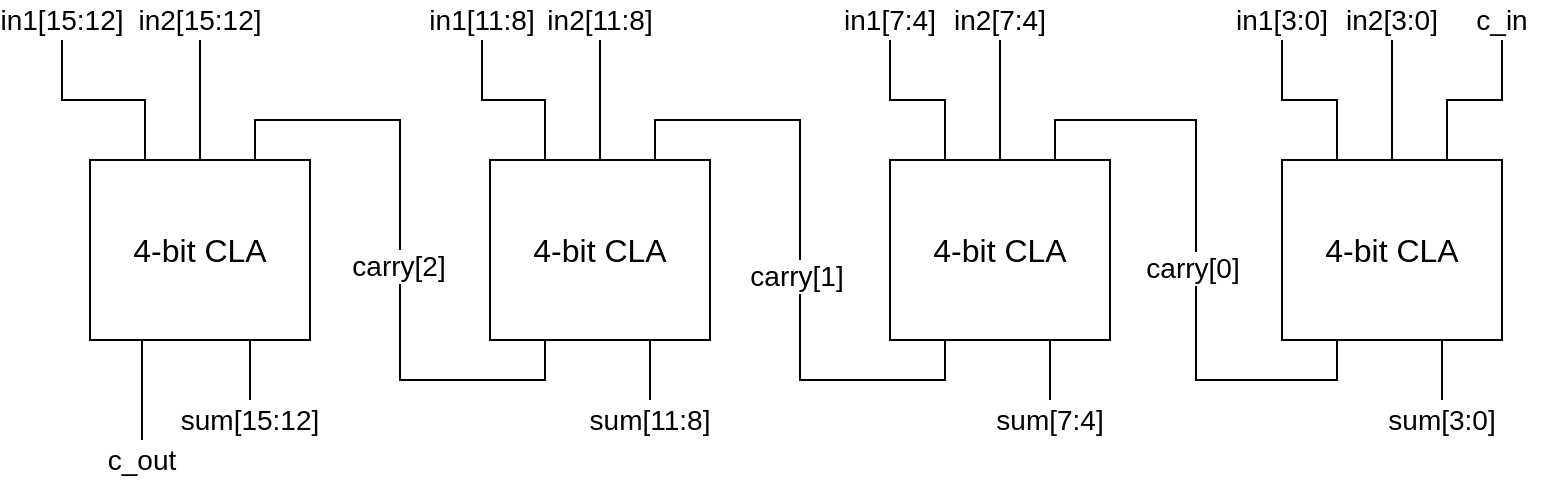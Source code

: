 <mxfile version="14.9.9" type="device"><diagram id="gCWSux6eaeLPlBcqIdGf" name="Page-1"><mxGraphModel dx="967" dy="448" grid="1" gridSize="10" guides="1" tooltips="1" connect="1" arrows="1" fold="1" page="1" pageScale="1" pageWidth="1500" pageHeight="1200" math="0" shadow="0"><root><mxCell id="0"/><mxCell id="1" parent="0"/><mxCell id="M7TM72JXwEb-aDBA1u_I-202" style="edgeStyle=orthogonalEdgeStyle;rounded=0;jumpStyle=arc;orthogonalLoop=1;jettySize=auto;html=1;exitX=0.75;exitY=1;exitDx=0;exitDy=0;entryX=0.5;entryY=0;entryDx=0;entryDy=0;endArrow=none;endFill=0;" edge="1" parent="1" source="M7TM72JXwEb-aDBA1u_I-178" target="M7TM72JXwEb-aDBA1u_I-201"><mxGeometry relative="1" as="geometry"/></mxCell><mxCell id="M7TM72JXwEb-aDBA1u_I-235" style="edgeStyle=orthogonalEdgeStyle;rounded=0;jumpStyle=arc;orthogonalLoop=1;jettySize=auto;html=1;exitX=0.25;exitY=1;exitDx=0;exitDy=0;entryX=0.75;entryY=0;entryDx=0;entryDy=0;endArrow=none;endFill=0;" edge="1" parent="1" source="M7TM72JXwEb-aDBA1u_I-178" target="M7TM72JXwEb-aDBA1u_I-206"><mxGeometry relative="1" as="geometry"/></mxCell><mxCell id="M7TM72JXwEb-aDBA1u_I-241" value="carry[0]" style="edgeLabel;html=1;align=center;verticalAlign=middle;resizable=0;points=[];fontSize=14;" vertex="1" connectable="0" parent="M7TM72JXwEb-aDBA1u_I-235"><mxGeometry x="-0.054" y="2" relative="1" as="geometry"><mxPoint as="offset"/></mxGeometry></mxCell><mxCell id="M7TM72JXwEb-aDBA1u_I-178" value="&lt;font style=&quot;font-size: 16px&quot;&gt;4-bit CLA&lt;/font&gt;" style="rounded=0;whiteSpace=wrap;html=1;" vertex="1" parent="1"><mxGeometry x="1010" y="120" width="110" height="90" as="geometry"/></mxCell><mxCell id="M7TM72JXwEb-aDBA1u_I-186" style="edgeStyle=orthogonalEdgeStyle;rounded=0;jumpStyle=arc;orthogonalLoop=1;jettySize=auto;html=1;exitX=0.5;exitY=1;exitDx=0;exitDy=0;entryX=0.25;entryY=0;entryDx=0;entryDy=0;endArrow=none;endFill=0;" edge="1" parent="1" source="M7TM72JXwEb-aDBA1u_I-182" target="M7TM72JXwEb-aDBA1u_I-178"><mxGeometry relative="1" as="geometry"/></mxCell><mxCell id="M7TM72JXwEb-aDBA1u_I-182" value="&lt;font style=&quot;font-size: 14px&quot;&gt;in1[3:0]&lt;/font&gt;" style="text;html=1;strokeColor=none;fillColor=none;align=center;verticalAlign=middle;whiteSpace=wrap;rounded=0;" vertex="1" parent="1"><mxGeometry x="990" y="40" width="40" height="20" as="geometry"/></mxCell><mxCell id="M7TM72JXwEb-aDBA1u_I-187" style="edgeStyle=orthogonalEdgeStyle;rounded=0;jumpStyle=arc;orthogonalLoop=1;jettySize=auto;html=1;exitX=0.5;exitY=1;exitDx=0;exitDy=0;entryX=0.5;entryY=0;entryDx=0;entryDy=0;endArrow=none;endFill=0;" edge="1" parent="1" source="M7TM72JXwEb-aDBA1u_I-183" target="M7TM72JXwEb-aDBA1u_I-178"><mxGeometry relative="1" as="geometry"/></mxCell><mxCell id="M7TM72JXwEb-aDBA1u_I-183" value="&lt;font style=&quot;font-size: 14px&quot;&gt;in2[3:0]&lt;/font&gt;" style="text;html=1;strokeColor=none;fillColor=none;align=center;verticalAlign=middle;whiteSpace=wrap;rounded=0;" vertex="1" parent="1"><mxGeometry x="1045" y="40" width="40" height="20" as="geometry"/></mxCell><mxCell id="M7TM72JXwEb-aDBA1u_I-189" style="edgeStyle=orthogonalEdgeStyle;rounded=0;jumpStyle=arc;orthogonalLoop=1;jettySize=auto;html=1;exitX=0.5;exitY=1;exitDx=0;exitDy=0;entryX=0.75;entryY=0;entryDx=0;entryDy=0;endArrow=none;endFill=0;" edge="1" parent="1" source="M7TM72JXwEb-aDBA1u_I-188" target="M7TM72JXwEb-aDBA1u_I-178"><mxGeometry relative="1" as="geometry"/></mxCell><mxCell id="M7TM72JXwEb-aDBA1u_I-188" value="&lt;font style=&quot;font-size: 14px&quot;&gt;c_in&lt;/font&gt;" style="text;html=1;strokeColor=none;fillColor=none;align=center;verticalAlign=middle;whiteSpace=wrap;rounded=0;" vertex="1" parent="1"><mxGeometry x="1100" y="40" width="40" height="20" as="geometry"/></mxCell><mxCell id="M7TM72JXwEb-aDBA1u_I-201" value="sum[3:0]" style="text;html=1;strokeColor=none;fillColor=none;align=center;verticalAlign=middle;whiteSpace=wrap;rounded=0;fontSize=14;" vertex="1" parent="1"><mxGeometry x="1070" y="240" width="40" height="20" as="geometry"/></mxCell><mxCell id="M7TM72JXwEb-aDBA1u_I-205" style="edgeStyle=orthogonalEdgeStyle;rounded=0;jumpStyle=arc;orthogonalLoop=1;jettySize=auto;html=1;exitX=0.75;exitY=1;exitDx=0;exitDy=0;entryX=0.5;entryY=0;entryDx=0;entryDy=0;endArrow=none;endFill=0;" edge="1" parent="1" source="M7TM72JXwEb-aDBA1u_I-206" target="M7TM72JXwEb-aDBA1u_I-213"><mxGeometry relative="1" as="geometry"/></mxCell><mxCell id="M7TM72JXwEb-aDBA1u_I-236" style="edgeStyle=orthogonalEdgeStyle;rounded=0;jumpStyle=arc;orthogonalLoop=1;jettySize=auto;html=1;exitX=0.25;exitY=1;exitDx=0;exitDy=0;entryX=0.75;entryY=0;entryDx=0;entryDy=0;endArrow=none;endFill=0;" edge="1" parent="1" source="M7TM72JXwEb-aDBA1u_I-206" target="M7TM72JXwEb-aDBA1u_I-216"><mxGeometry relative="1" as="geometry"/></mxCell><mxCell id="M7TM72JXwEb-aDBA1u_I-242" value="carry[1]" style="edgeLabel;html=1;align=center;verticalAlign=middle;resizable=0;points=[];fontSize=14;" vertex="1" connectable="0" parent="M7TM72JXwEb-aDBA1u_I-236"><mxGeometry x="-0.08" y="2" relative="1" as="geometry"><mxPoint as="offset"/></mxGeometry></mxCell><mxCell id="M7TM72JXwEb-aDBA1u_I-206" value="&lt;font style=&quot;font-size: 16px&quot;&gt;4-bit CLA&lt;/font&gt;" style="rounded=0;whiteSpace=wrap;html=1;" vertex="1" parent="1"><mxGeometry x="814" y="120" width="110" height="90" as="geometry"/></mxCell><mxCell id="M7TM72JXwEb-aDBA1u_I-207" style="edgeStyle=orthogonalEdgeStyle;rounded=0;jumpStyle=arc;orthogonalLoop=1;jettySize=auto;html=1;exitX=0.5;exitY=1;exitDx=0;exitDy=0;entryX=0.25;entryY=0;entryDx=0;entryDy=0;endArrow=none;endFill=0;" edge="1" parent="1" source="M7TM72JXwEb-aDBA1u_I-208" target="M7TM72JXwEb-aDBA1u_I-206"><mxGeometry relative="1" as="geometry"/></mxCell><mxCell id="M7TM72JXwEb-aDBA1u_I-208" value="&lt;font style=&quot;font-size: 14px&quot;&gt;in1[7:4]&lt;/font&gt;" style="text;html=1;strokeColor=none;fillColor=none;align=center;verticalAlign=middle;whiteSpace=wrap;rounded=0;" vertex="1" parent="1"><mxGeometry x="794" y="40" width="40" height="20" as="geometry"/></mxCell><mxCell id="M7TM72JXwEb-aDBA1u_I-209" style="edgeStyle=orthogonalEdgeStyle;rounded=0;jumpStyle=arc;orthogonalLoop=1;jettySize=auto;html=1;exitX=0.5;exitY=1;exitDx=0;exitDy=0;entryX=0.5;entryY=0;entryDx=0;entryDy=0;endArrow=none;endFill=0;" edge="1" parent="1" source="M7TM72JXwEb-aDBA1u_I-210" target="M7TM72JXwEb-aDBA1u_I-206"><mxGeometry relative="1" as="geometry"/></mxCell><mxCell id="M7TM72JXwEb-aDBA1u_I-210" value="&lt;font style=&quot;font-size: 14px&quot;&gt;in2[7:4]&lt;/font&gt;" style="text;html=1;strokeColor=none;fillColor=none;align=center;verticalAlign=middle;whiteSpace=wrap;rounded=0;" vertex="1" parent="1"><mxGeometry x="849" y="40" width="40" height="20" as="geometry"/></mxCell><mxCell id="M7TM72JXwEb-aDBA1u_I-213" value="sum[7:4]" style="text;html=1;strokeColor=none;fillColor=none;align=center;verticalAlign=middle;whiteSpace=wrap;rounded=0;fontSize=14;" vertex="1" parent="1"><mxGeometry x="874" y="240" width="40" height="20" as="geometry"/></mxCell><mxCell id="M7TM72JXwEb-aDBA1u_I-215" style="edgeStyle=orthogonalEdgeStyle;rounded=0;jumpStyle=arc;orthogonalLoop=1;jettySize=auto;html=1;exitX=0.75;exitY=1;exitDx=0;exitDy=0;entryX=0.5;entryY=0;entryDx=0;entryDy=0;endArrow=none;endFill=0;" edge="1" parent="1" source="M7TM72JXwEb-aDBA1u_I-216" target="M7TM72JXwEb-aDBA1u_I-223"><mxGeometry relative="1" as="geometry"/></mxCell><mxCell id="M7TM72JXwEb-aDBA1u_I-234" style="edgeStyle=orthogonalEdgeStyle;rounded=0;jumpStyle=arc;orthogonalLoop=1;jettySize=auto;html=1;exitX=0.25;exitY=1;exitDx=0;exitDy=0;entryX=0.75;entryY=0;entryDx=0;entryDy=0;endArrow=none;endFill=0;" edge="1" parent="1" source="M7TM72JXwEb-aDBA1u_I-216" target="M7TM72JXwEb-aDBA1u_I-226"><mxGeometry relative="1" as="geometry"/></mxCell><mxCell id="M7TM72JXwEb-aDBA1u_I-243" value="carry[2]" style="edgeLabel;html=1;align=center;verticalAlign=middle;resizable=0;points=[];fontSize=14;" vertex="1" connectable="0" parent="M7TM72JXwEb-aDBA1u_I-234"><mxGeometry x="-0.049" y="1" relative="1" as="geometry"><mxPoint as="offset"/></mxGeometry></mxCell><mxCell id="M7TM72JXwEb-aDBA1u_I-216" value="&lt;font style=&quot;font-size: 16px&quot;&gt;4-bit CLA&lt;/font&gt;" style="rounded=0;whiteSpace=wrap;html=1;" vertex="1" parent="1"><mxGeometry x="614" y="120" width="110" height="90" as="geometry"/></mxCell><mxCell id="M7TM72JXwEb-aDBA1u_I-217" style="edgeStyle=orthogonalEdgeStyle;rounded=0;jumpStyle=arc;orthogonalLoop=1;jettySize=auto;html=1;exitX=0.5;exitY=1;exitDx=0;exitDy=0;entryX=0.25;entryY=0;entryDx=0;entryDy=0;endArrow=none;endFill=0;" edge="1" parent="1" source="M7TM72JXwEb-aDBA1u_I-218" target="M7TM72JXwEb-aDBA1u_I-216"><mxGeometry relative="1" as="geometry"/></mxCell><mxCell id="M7TM72JXwEb-aDBA1u_I-218" value="&lt;font style=&quot;font-size: 14px&quot;&gt;in1[11:8]&lt;/font&gt;" style="text;html=1;strokeColor=none;fillColor=none;align=center;verticalAlign=middle;whiteSpace=wrap;rounded=0;" vertex="1" parent="1"><mxGeometry x="590" y="40" width="40" height="20" as="geometry"/></mxCell><mxCell id="M7TM72JXwEb-aDBA1u_I-219" style="edgeStyle=orthogonalEdgeStyle;rounded=0;jumpStyle=arc;orthogonalLoop=1;jettySize=auto;html=1;exitX=0.5;exitY=1;exitDx=0;exitDy=0;entryX=0.5;entryY=0;entryDx=0;entryDy=0;endArrow=none;endFill=0;" edge="1" parent="1" source="M7TM72JXwEb-aDBA1u_I-220" target="M7TM72JXwEb-aDBA1u_I-216"><mxGeometry relative="1" as="geometry"/></mxCell><mxCell id="M7TM72JXwEb-aDBA1u_I-220" value="&lt;font style=&quot;font-size: 14px&quot;&gt;in2[11:8]&lt;/font&gt;" style="text;html=1;strokeColor=none;fillColor=none;align=center;verticalAlign=middle;whiteSpace=wrap;rounded=0;" vertex="1" parent="1"><mxGeometry x="649" y="40" width="40" height="20" as="geometry"/></mxCell><mxCell id="M7TM72JXwEb-aDBA1u_I-223" value="sum[11:8]" style="text;html=1;strokeColor=none;fillColor=none;align=center;verticalAlign=middle;whiteSpace=wrap;rounded=0;fontSize=14;" vertex="1" parent="1"><mxGeometry x="674" y="240" width="40" height="20" as="geometry"/></mxCell><mxCell id="M7TM72JXwEb-aDBA1u_I-225" style="edgeStyle=orthogonalEdgeStyle;rounded=0;jumpStyle=arc;orthogonalLoop=1;jettySize=auto;html=1;exitX=0.75;exitY=1;exitDx=0;exitDy=0;entryX=0.5;entryY=0;entryDx=0;entryDy=0;endArrow=none;endFill=0;" edge="1" parent="1" source="M7TM72JXwEb-aDBA1u_I-226" target="M7TM72JXwEb-aDBA1u_I-233"><mxGeometry relative="1" as="geometry"/></mxCell><mxCell id="M7TM72JXwEb-aDBA1u_I-240" style="edgeStyle=orthogonalEdgeStyle;rounded=0;jumpStyle=arc;orthogonalLoop=1;jettySize=auto;html=1;exitX=0.25;exitY=1;exitDx=0;exitDy=0;entryX=0.5;entryY=0;entryDx=0;entryDy=0;fontSize=14;endArrow=none;endFill=0;" edge="1" parent="1" source="M7TM72JXwEb-aDBA1u_I-226" target="M7TM72JXwEb-aDBA1u_I-238"><mxGeometry relative="1" as="geometry"><Array as="points"><mxPoint x="440" y="210"/></Array></mxGeometry></mxCell><mxCell id="M7TM72JXwEb-aDBA1u_I-226" value="&lt;font style=&quot;font-size: 16px&quot;&gt;4-bit CLA&lt;/font&gt;" style="rounded=0;whiteSpace=wrap;html=1;" vertex="1" parent="1"><mxGeometry x="414" y="120" width="110" height="90" as="geometry"/></mxCell><mxCell id="M7TM72JXwEb-aDBA1u_I-227" style="edgeStyle=orthogonalEdgeStyle;rounded=0;jumpStyle=arc;orthogonalLoop=1;jettySize=auto;html=1;exitX=0.5;exitY=1;exitDx=0;exitDy=0;entryX=0.25;entryY=0;entryDx=0;entryDy=0;endArrow=none;endFill=0;" edge="1" parent="1" source="M7TM72JXwEb-aDBA1u_I-228" target="M7TM72JXwEb-aDBA1u_I-226"><mxGeometry relative="1" as="geometry"/></mxCell><mxCell id="M7TM72JXwEb-aDBA1u_I-228" value="&lt;font style=&quot;font-size: 14px&quot;&gt;in1[15:12]&lt;/font&gt;" style="text;html=1;strokeColor=none;fillColor=none;align=center;verticalAlign=middle;whiteSpace=wrap;rounded=0;" vertex="1" parent="1"><mxGeometry x="380" y="40" width="40" height="20" as="geometry"/></mxCell><mxCell id="M7TM72JXwEb-aDBA1u_I-229" style="edgeStyle=orthogonalEdgeStyle;rounded=0;jumpStyle=arc;orthogonalLoop=1;jettySize=auto;html=1;exitX=0.5;exitY=1;exitDx=0;exitDy=0;entryX=0.5;entryY=0;entryDx=0;entryDy=0;endArrow=none;endFill=0;" edge="1" parent="1" source="M7TM72JXwEb-aDBA1u_I-230" target="M7TM72JXwEb-aDBA1u_I-226"><mxGeometry relative="1" as="geometry"/></mxCell><mxCell id="M7TM72JXwEb-aDBA1u_I-230" value="&lt;font style=&quot;font-size: 14px&quot;&gt;in2[15:12]&lt;/font&gt;" style="text;html=1;strokeColor=none;fillColor=none;align=center;verticalAlign=middle;whiteSpace=wrap;rounded=0;" vertex="1" parent="1"><mxGeometry x="449" y="40" width="40" height="20" as="geometry"/></mxCell><mxCell id="M7TM72JXwEb-aDBA1u_I-233" value="sum[15:12]" style="text;html=1;strokeColor=none;fillColor=none;align=center;verticalAlign=middle;whiteSpace=wrap;rounded=0;fontSize=14;" vertex="1" parent="1"><mxGeometry x="474" y="240" width="40" height="20" as="geometry"/></mxCell><mxCell id="M7TM72JXwEb-aDBA1u_I-238" value="c_out" style="text;html=1;strokeColor=none;fillColor=none;align=center;verticalAlign=middle;whiteSpace=wrap;rounded=0;fontSize=14;" vertex="1" parent="1"><mxGeometry x="420" y="260" width="40" height="20" as="geometry"/></mxCell></root></mxGraphModel></diagram></mxfile>